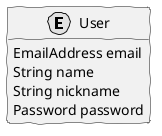 @startuml domainModel
skinparam handwritten true
skinparam monochrome true
skinparam packageStyle rect
skinparam defaultFontName FG Virgil
skinparam shadowing false

hide empty methods

class User << (E,yellow) >> {
        EmailAddress email
        String name
        String nickname
        Password password
}
@enduml